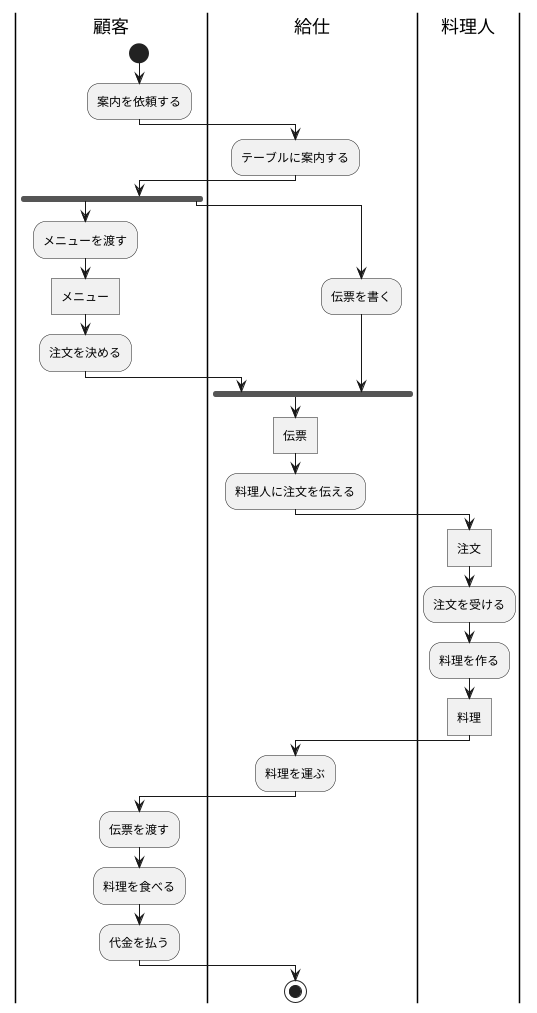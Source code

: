 @startuml
|顧客|
start
:案内を依頼する;
|給仕|
:テーブルに案内する;
|顧客|
fork 
:メニューを渡す;
:メニュー]
:注文を決める;
|給仕|
fork again
:伝票を書く;
end fork
:伝票]
:料理人に注文を伝える;
|料理人|
:注文]
:注文を受ける;
:料理を作る;
:料理]
|給仕|

:料理を運ぶ;
|顧客|
:伝票を渡す;
:料理を食べる;
:代金を払う;
|給仕|
stop
@enduml